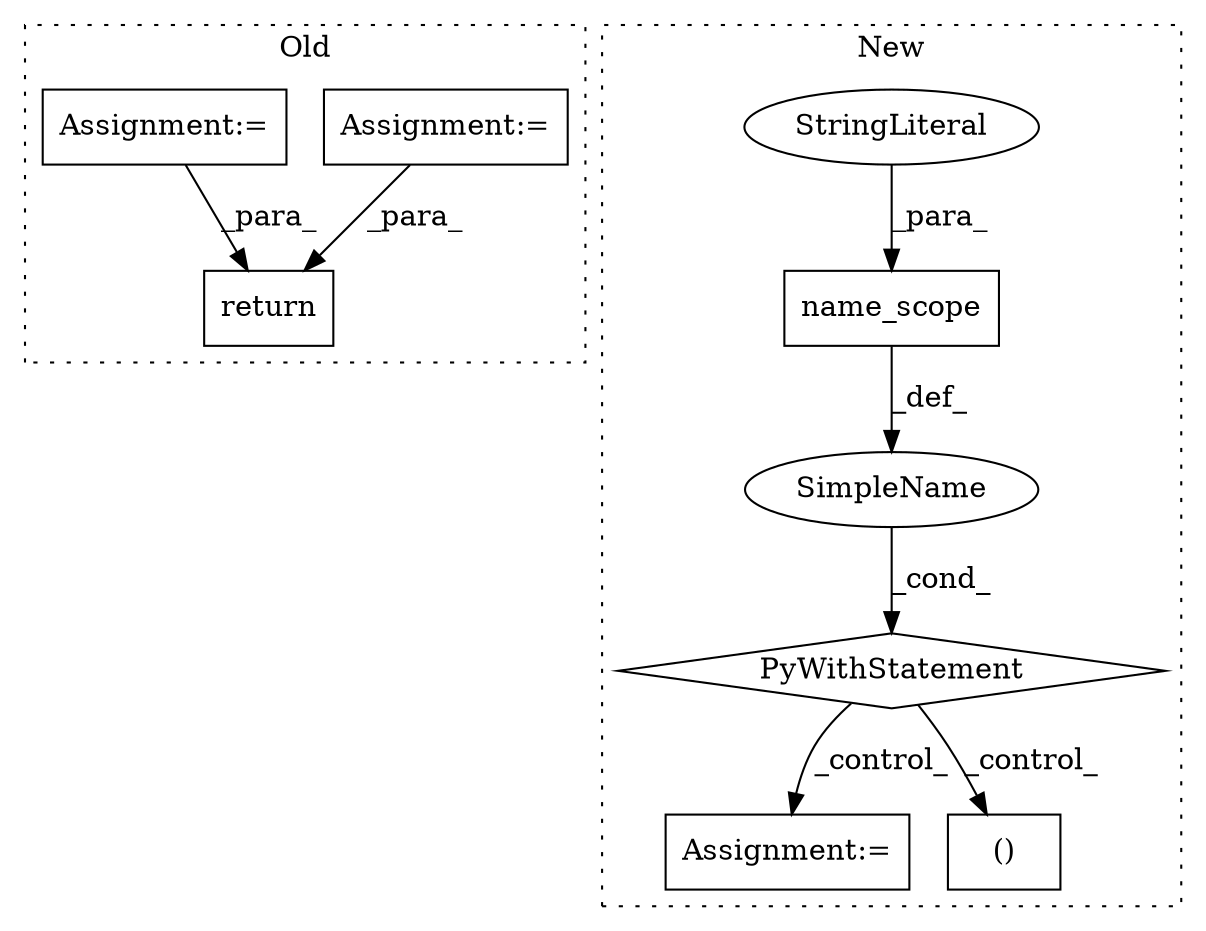 digraph G {
subgraph cluster0 {
1 [label="return" a="41" s="21367" l="7" shape="box"];
7 [label="Assignment:=" a="7" s="21070" l="1" shape="box"];
9 [label="Assignment:=" a="7" s="20997" l="1" shape="box"];
label = "Old";
style="dotted";
}
subgraph cluster1 {
2 [label="name_scope" a="32" s="20957,20997" l="11,1" shape="box"];
3 [label="PyWithStatement" a="104" s="20936,20998" l="10,2" shape="diamond"];
4 [label="Assignment:=" a="7" s="21165" l="1" shape="box"];
5 [label="SimpleName" a="42" s="" l="" shape="ellipse"];
6 [label="StringLiteral" a="45" s="20968" l="29" shape="ellipse"];
8 [label="()" a="106" s="21015" l="68" shape="box"];
label = "New";
style="dotted";
}
2 -> 5 [label="_def_"];
3 -> 8 [label="_control_"];
3 -> 4 [label="_control_"];
5 -> 3 [label="_cond_"];
6 -> 2 [label="_para_"];
7 -> 1 [label="_para_"];
9 -> 1 [label="_para_"];
}